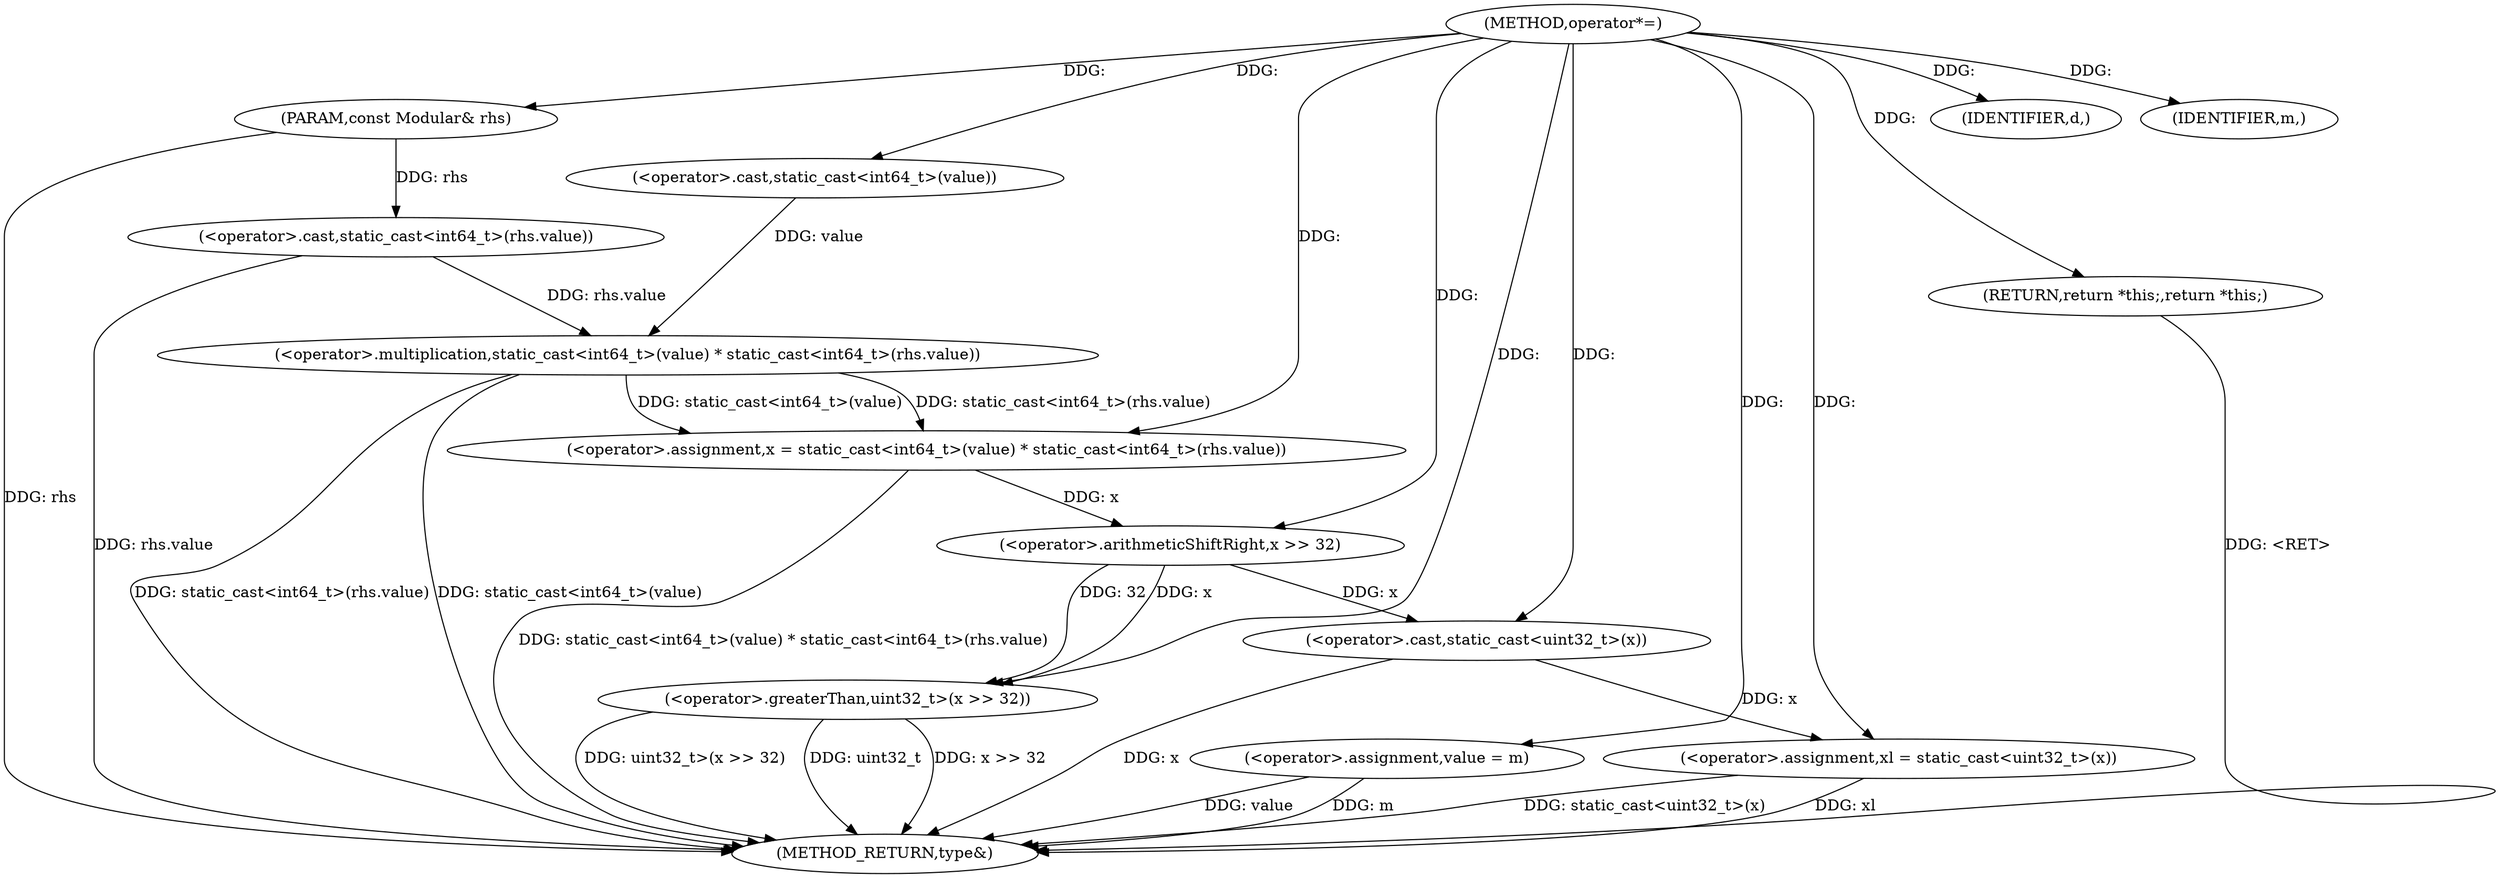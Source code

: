 digraph "operator*=" {  
"1000589" [label = "(METHOD,operator*=)" ]
"1000625" [label = "(METHOD_RETURN,type&)" ]
"1000590" [label = "(PARAM,const Modular& rhs)" ]
"1000593" [label = "(<operator>.assignment,x = static_cast<int64_t>(value) * static_cast<int64_t>(rhs.value))" ]
"1000619" [label = "(<operator>.assignment,value = m)" ]
"1000622" [label = "(RETURN,return *this;,return *this;)" ]
"1000605" [label = "(<operator>.greaterThan,uint32_t>(x >> 32))" ]
"1000595" [label = "(<operator>.multiplication,static_cast<int64_t>(value) * static_cast<int64_t>(rhs.value))" ]
"1000611" [label = "(<operator>.assignment,xl = static_cast<uint32_t>(x))" ]
"1000596" [label = "(<operator>.cast,static_cast<int64_t>(value))" ]
"1000599" [label = "(<operator>.cast,static_cast<int64_t>(rhs.value))" ]
"1000607" [label = "(<operator>.arithmeticShiftRight,x >> 32)" ]
"1000617" [label = "(IDENTIFIER,d,)" ]
"1000618" [label = "(IDENTIFIER,m,)" ]
"1000613" [label = "(<operator>.cast,static_cast<uint32_t>(x))" ]
  "1000590" -> "1000625"  [ label = "DDG: rhs"] 
  "1000595" -> "1000625"  [ label = "DDG: static_cast<int64_t>(value)"] 
  "1000599" -> "1000625"  [ label = "DDG: rhs.value"] 
  "1000595" -> "1000625"  [ label = "DDG: static_cast<int64_t>(rhs.value)"] 
  "1000593" -> "1000625"  [ label = "DDG: static_cast<int64_t>(value) * static_cast<int64_t>(rhs.value)"] 
  "1000605" -> "1000625"  [ label = "DDG: x >> 32"] 
  "1000605" -> "1000625"  [ label = "DDG: uint32_t>(x >> 32)"] 
  "1000613" -> "1000625"  [ label = "DDG: x"] 
  "1000611" -> "1000625"  [ label = "DDG: static_cast<uint32_t>(x)"] 
  "1000619" -> "1000625"  [ label = "DDG: value"] 
  "1000622" -> "1000625"  [ label = "DDG: <RET>"] 
  "1000619" -> "1000625"  [ label = "DDG: m"] 
  "1000611" -> "1000625"  [ label = "DDG: xl"] 
  "1000605" -> "1000625"  [ label = "DDG: uint32_t"] 
  "1000589" -> "1000590"  [ label = "DDG: "] 
  "1000595" -> "1000593"  [ label = "DDG: static_cast<int64_t>(value)"] 
  "1000595" -> "1000593"  [ label = "DDG: static_cast<int64_t>(rhs.value)"] 
  "1000589" -> "1000619"  [ label = "DDG: "] 
  "1000589" -> "1000622"  [ label = "DDG: "] 
  "1000589" -> "1000593"  [ label = "DDG: "] 
  "1000596" -> "1000595"  [ label = "DDG: value"] 
  "1000599" -> "1000595"  [ label = "DDG: rhs.value"] 
  "1000589" -> "1000605"  [ label = "DDG: "] 
  "1000607" -> "1000605"  [ label = "DDG: 32"] 
  "1000607" -> "1000605"  [ label = "DDG: x"] 
  "1000613" -> "1000611"  [ label = "DDG: x"] 
  "1000589" -> "1000596"  [ label = "DDG: "] 
  "1000590" -> "1000599"  [ label = "DDG: rhs"] 
  "1000593" -> "1000607"  [ label = "DDG: x"] 
  "1000589" -> "1000607"  [ label = "DDG: "] 
  "1000589" -> "1000611"  [ label = "DDG: "] 
  "1000589" -> "1000617"  [ label = "DDG: "] 
  "1000589" -> "1000618"  [ label = "DDG: "] 
  "1000607" -> "1000613"  [ label = "DDG: x"] 
  "1000589" -> "1000613"  [ label = "DDG: "] 
}
